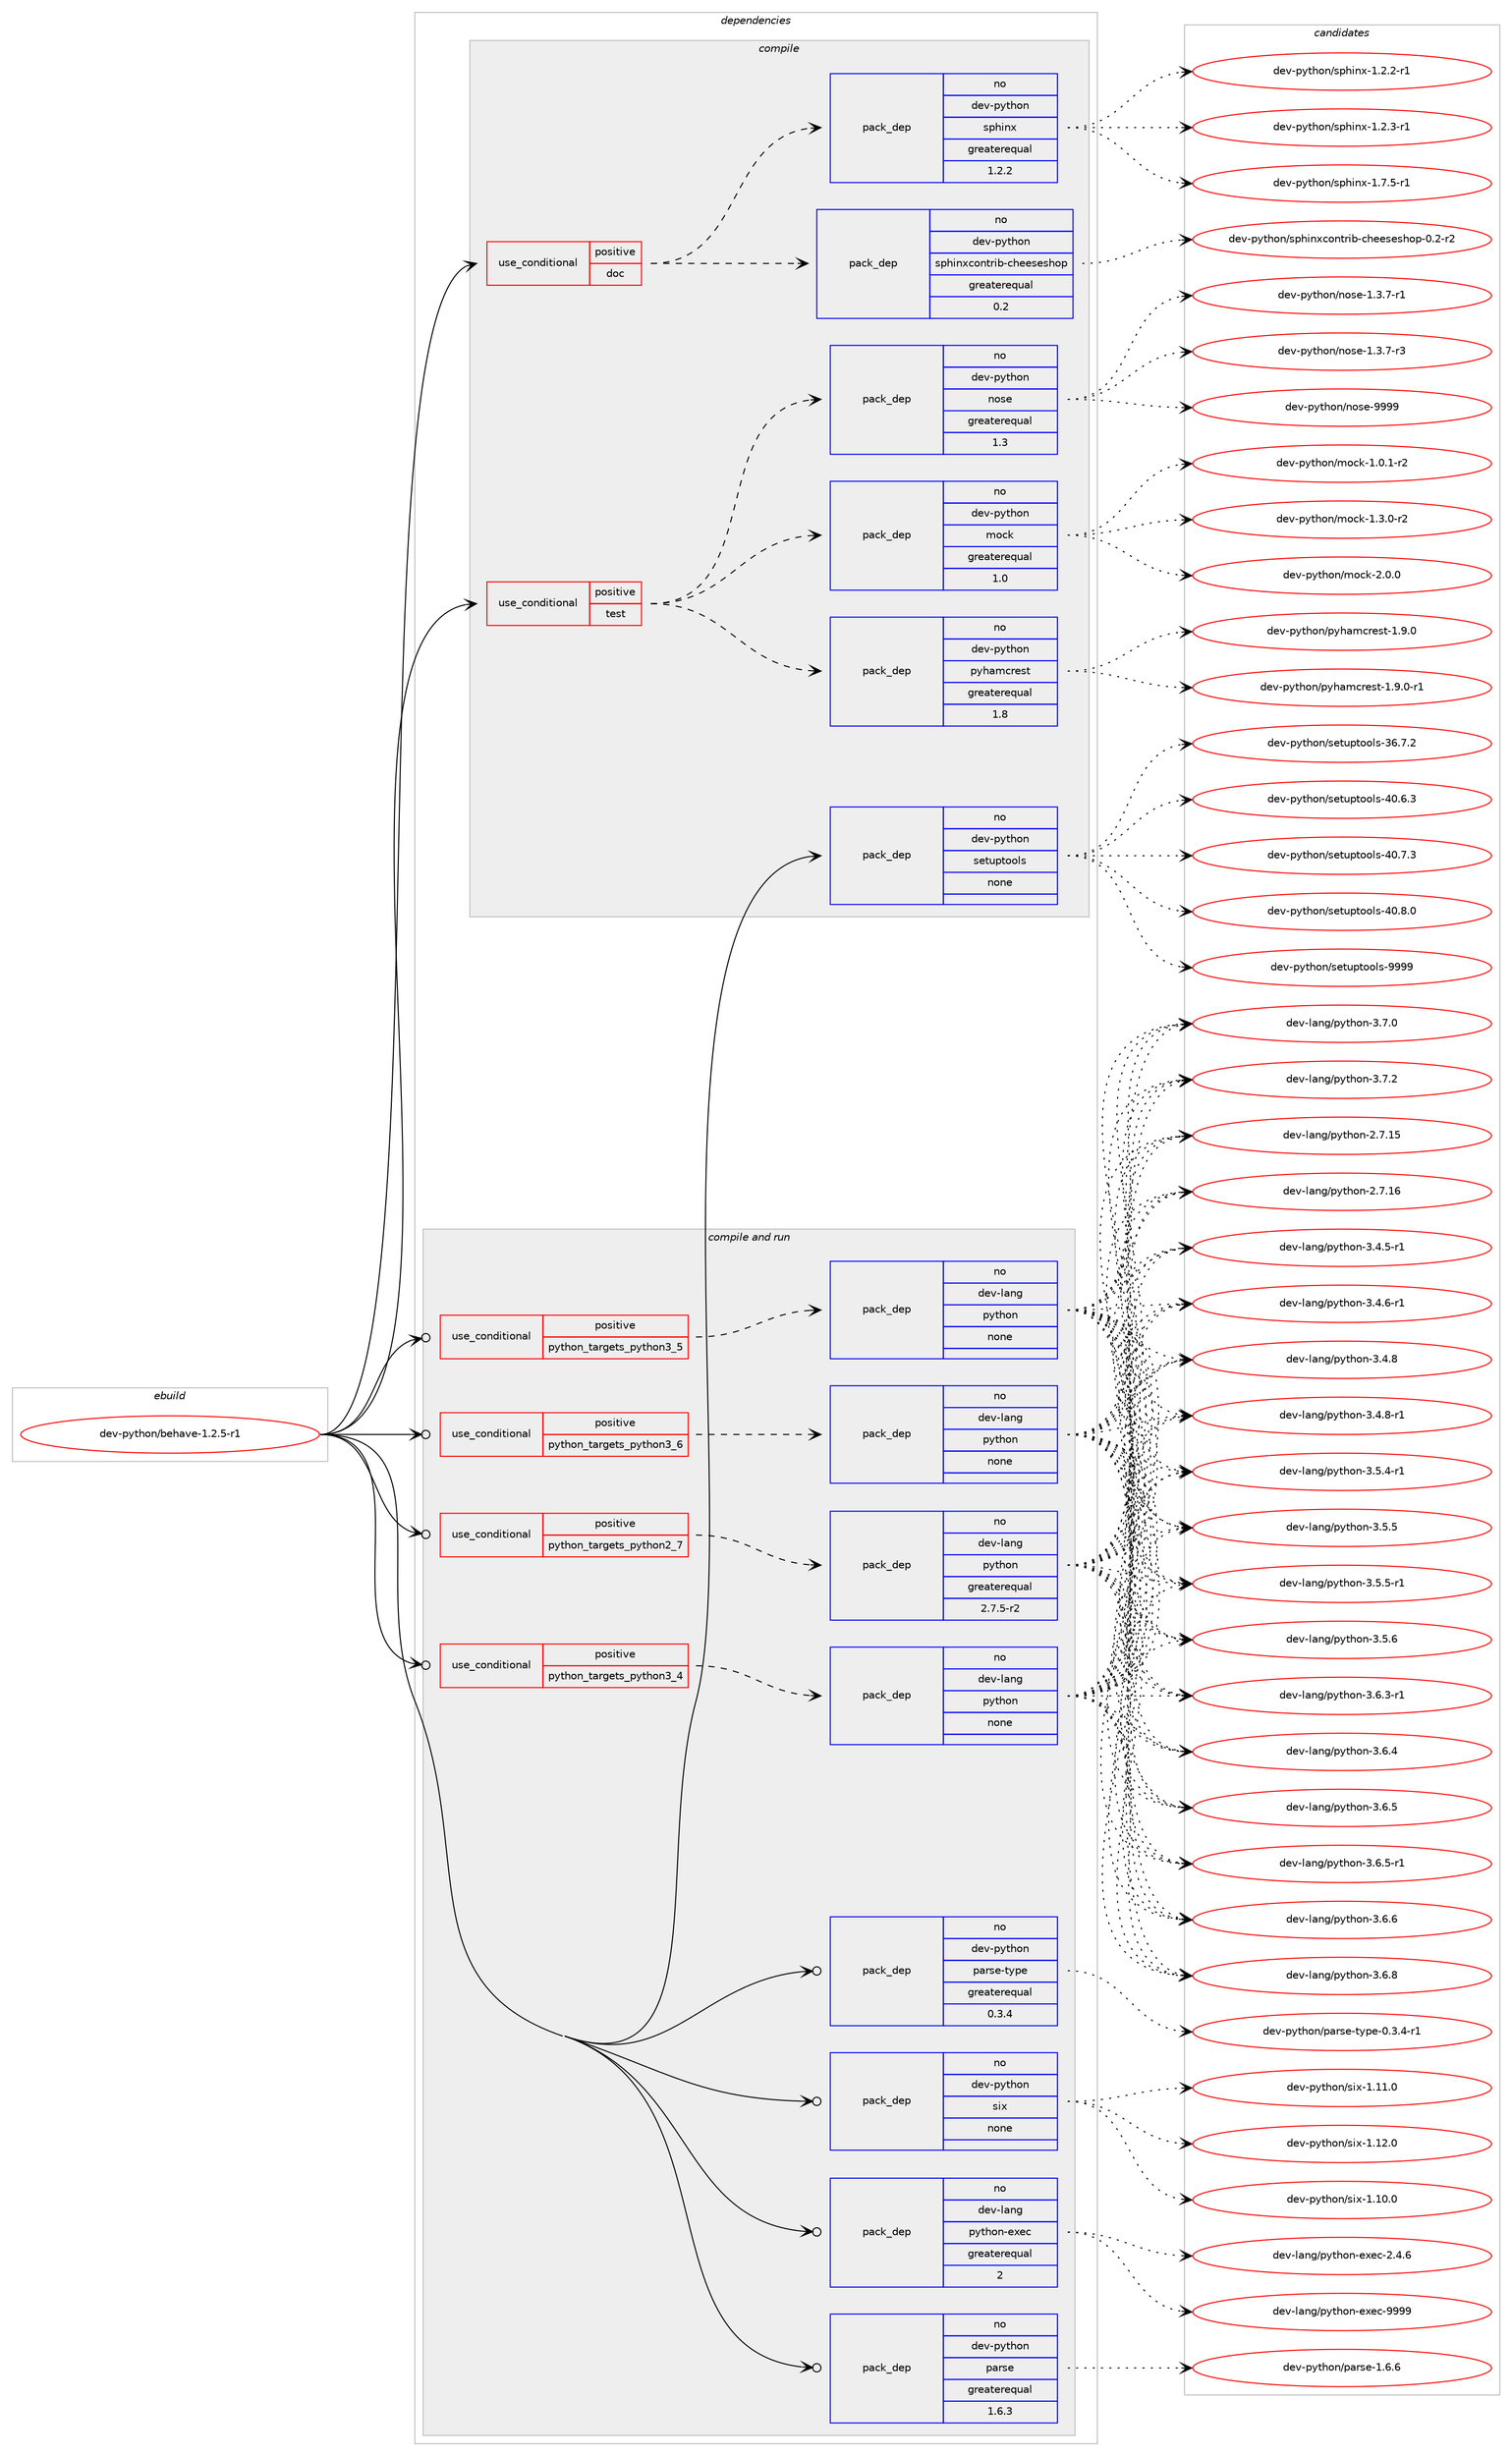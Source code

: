 digraph prolog {

# *************
# Graph options
# *************

newrank=true;
concentrate=true;
compound=true;
graph [rankdir=LR,fontname=Helvetica,fontsize=10,ranksep=1.5];#, ranksep=2.5, nodesep=0.2];
edge  [arrowhead=vee];
node  [fontname=Helvetica,fontsize=10];

# **********
# The ebuild
# **********

subgraph cluster_leftcol {
color=gray;
rank=same;
label=<<i>ebuild</i>>;
id [label="dev-python/behave-1.2.5-r1", color=red, width=4, href="../dev-python/behave-1.2.5-r1.svg"];
}

# ****************
# The dependencies
# ****************

subgraph cluster_midcol {
color=gray;
label=<<i>dependencies</i>>;
subgraph cluster_compile {
fillcolor="#eeeeee";
style=filled;
label=<<i>compile</i>>;
subgraph cond371613 {
dependency1400937 [label=<<TABLE BORDER="0" CELLBORDER="1" CELLSPACING="0" CELLPADDING="4"><TR><TD ROWSPAN="3" CELLPADDING="10">use_conditional</TD></TR><TR><TD>positive</TD></TR><TR><TD>doc</TD></TR></TABLE>>, shape=none, color=red];
subgraph pack1006096 {
dependency1400938 [label=<<TABLE BORDER="0" CELLBORDER="1" CELLSPACING="0" CELLPADDING="4" WIDTH="220"><TR><TD ROWSPAN="6" CELLPADDING="30">pack_dep</TD></TR><TR><TD WIDTH="110">no</TD></TR><TR><TD>dev-python</TD></TR><TR><TD>sphinx</TD></TR><TR><TD>greaterequal</TD></TR><TR><TD>1.2.2</TD></TR></TABLE>>, shape=none, color=blue];
}
dependency1400937:e -> dependency1400938:w [weight=20,style="dashed",arrowhead="vee"];
subgraph pack1006097 {
dependency1400939 [label=<<TABLE BORDER="0" CELLBORDER="1" CELLSPACING="0" CELLPADDING="4" WIDTH="220"><TR><TD ROWSPAN="6" CELLPADDING="30">pack_dep</TD></TR><TR><TD WIDTH="110">no</TD></TR><TR><TD>dev-python</TD></TR><TR><TD>sphinxcontrib-cheeseshop</TD></TR><TR><TD>greaterequal</TD></TR><TR><TD>0.2</TD></TR></TABLE>>, shape=none, color=blue];
}
dependency1400937:e -> dependency1400939:w [weight=20,style="dashed",arrowhead="vee"];
}
id:e -> dependency1400937:w [weight=20,style="solid",arrowhead="vee"];
subgraph cond371614 {
dependency1400940 [label=<<TABLE BORDER="0" CELLBORDER="1" CELLSPACING="0" CELLPADDING="4"><TR><TD ROWSPAN="3" CELLPADDING="10">use_conditional</TD></TR><TR><TD>positive</TD></TR><TR><TD>test</TD></TR></TABLE>>, shape=none, color=red];
subgraph pack1006098 {
dependency1400941 [label=<<TABLE BORDER="0" CELLBORDER="1" CELLSPACING="0" CELLPADDING="4" WIDTH="220"><TR><TD ROWSPAN="6" CELLPADDING="30">pack_dep</TD></TR><TR><TD WIDTH="110">no</TD></TR><TR><TD>dev-python</TD></TR><TR><TD>mock</TD></TR><TR><TD>greaterequal</TD></TR><TR><TD>1.0</TD></TR></TABLE>>, shape=none, color=blue];
}
dependency1400940:e -> dependency1400941:w [weight=20,style="dashed",arrowhead="vee"];
subgraph pack1006099 {
dependency1400942 [label=<<TABLE BORDER="0" CELLBORDER="1" CELLSPACING="0" CELLPADDING="4" WIDTH="220"><TR><TD ROWSPAN="6" CELLPADDING="30">pack_dep</TD></TR><TR><TD WIDTH="110">no</TD></TR><TR><TD>dev-python</TD></TR><TR><TD>nose</TD></TR><TR><TD>greaterequal</TD></TR><TR><TD>1.3</TD></TR></TABLE>>, shape=none, color=blue];
}
dependency1400940:e -> dependency1400942:w [weight=20,style="dashed",arrowhead="vee"];
subgraph pack1006100 {
dependency1400943 [label=<<TABLE BORDER="0" CELLBORDER="1" CELLSPACING="0" CELLPADDING="4" WIDTH="220"><TR><TD ROWSPAN="6" CELLPADDING="30">pack_dep</TD></TR><TR><TD WIDTH="110">no</TD></TR><TR><TD>dev-python</TD></TR><TR><TD>pyhamcrest</TD></TR><TR><TD>greaterequal</TD></TR><TR><TD>1.8</TD></TR></TABLE>>, shape=none, color=blue];
}
dependency1400940:e -> dependency1400943:w [weight=20,style="dashed",arrowhead="vee"];
}
id:e -> dependency1400940:w [weight=20,style="solid",arrowhead="vee"];
subgraph pack1006101 {
dependency1400944 [label=<<TABLE BORDER="0" CELLBORDER="1" CELLSPACING="0" CELLPADDING="4" WIDTH="220"><TR><TD ROWSPAN="6" CELLPADDING="30">pack_dep</TD></TR><TR><TD WIDTH="110">no</TD></TR><TR><TD>dev-python</TD></TR><TR><TD>setuptools</TD></TR><TR><TD>none</TD></TR><TR><TD></TD></TR></TABLE>>, shape=none, color=blue];
}
id:e -> dependency1400944:w [weight=20,style="solid",arrowhead="vee"];
}
subgraph cluster_compileandrun {
fillcolor="#eeeeee";
style=filled;
label=<<i>compile and run</i>>;
subgraph cond371615 {
dependency1400945 [label=<<TABLE BORDER="0" CELLBORDER="1" CELLSPACING="0" CELLPADDING="4"><TR><TD ROWSPAN="3" CELLPADDING="10">use_conditional</TD></TR><TR><TD>positive</TD></TR><TR><TD>python_targets_python2_7</TD></TR></TABLE>>, shape=none, color=red];
subgraph pack1006102 {
dependency1400946 [label=<<TABLE BORDER="0" CELLBORDER="1" CELLSPACING="0" CELLPADDING="4" WIDTH="220"><TR><TD ROWSPAN="6" CELLPADDING="30">pack_dep</TD></TR><TR><TD WIDTH="110">no</TD></TR><TR><TD>dev-lang</TD></TR><TR><TD>python</TD></TR><TR><TD>greaterequal</TD></TR><TR><TD>2.7.5-r2</TD></TR></TABLE>>, shape=none, color=blue];
}
dependency1400945:e -> dependency1400946:w [weight=20,style="dashed",arrowhead="vee"];
}
id:e -> dependency1400945:w [weight=20,style="solid",arrowhead="odotvee"];
subgraph cond371616 {
dependency1400947 [label=<<TABLE BORDER="0" CELLBORDER="1" CELLSPACING="0" CELLPADDING="4"><TR><TD ROWSPAN="3" CELLPADDING="10">use_conditional</TD></TR><TR><TD>positive</TD></TR><TR><TD>python_targets_python3_4</TD></TR></TABLE>>, shape=none, color=red];
subgraph pack1006103 {
dependency1400948 [label=<<TABLE BORDER="0" CELLBORDER="1" CELLSPACING="0" CELLPADDING="4" WIDTH="220"><TR><TD ROWSPAN="6" CELLPADDING="30">pack_dep</TD></TR><TR><TD WIDTH="110">no</TD></TR><TR><TD>dev-lang</TD></TR><TR><TD>python</TD></TR><TR><TD>none</TD></TR><TR><TD></TD></TR></TABLE>>, shape=none, color=blue];
}
dependency1400947:e -> dependency1400948:w [weight=20,style="dashed",arrowhead="vee"];
}
id:e -> dependency1400947:w [weight=20,style="solid",arrowhead="odotvee"];
subgraph cond371617 {
dependency1400949 [label=<<TABLE BORDER="0" CELLBORDER="1" CELLSPACING="0" CELLPADDING="4"><TR><TD ROWSPAN="3" CELLPADDING="10">use_conditional</TD></TR><TR><TD>positive</TD></TR><TR><TD>python_targets_python3_5</TD></TR></TABLE>>, shape=none, color=red];
subgraph pack1006104 {
dependency1400950 [label=<<TABLE BORDER="0" CELLBORDER="1" CELLSPACING="0" CELLPADDING="4" WIDTH="220"><TR><TD ROWSPAN="6" CELLPADDING="30">pack_dep</TD></TR><TR><TD WIDTH="110">no</TD></TR><TR><TD>dev-lang</TD></TR><TR><TD>python</TD></TR><TR><TD>none</TD></TR><TR><TD></TD></TR></TABLE>>, shape=none, color=blue];
}
dependency1400949:e -> dependency1400950:w [weight=20,style="dashed",arrowhead="vee"];
}
id:e -> dependency1400949:w [weight=20,style="solid",arrowhead="odotvee"];
subgraph cond371618 {
dependency1400951 [label=<<TABLE BORDER="0" CELLBORDER="1" CELLSPACING="0" CELLPADDING="4"><TR><TD ROWSPAN="3" CELLPADDING="10">use_conditional</TD></TR><TR><TD>positive</TD></TR><TR><TD>python_targets_python3_6</TD></TR></TABLE>>, shape=none, color=red];
subgraph pack1006105 {
dependency1400952 [label=<<TABLE BORDER="0" CELLBORDER="1" CELLSPACING="0" CELLPADDING="4" WIDTH="220"><TR><TD ROWSPAN="6" CELLPADDING="30">pack_dep</TD></TR><TR><TD WIDTH="110">no</TD></TR><TR><TD>dev-lang</TD></TR><TR><TD>python</TD></TR><TR><TD>none</TD></TR><TR><TD></TD></TR></TABLE>>, shape=none, color=blue];
}
dependency1400951:e -> dependency1400952:w [weight=20,style="dashed",arrowhead="vee"];
}
id:e -> dependency1400951:w [weight=20,style="solid",arrowhead="odotvee"];
subgraph pack1006106 {
dependency1400953 [label=<<TABLE BORDER="0" CELLBORDER="1" CELLSPACING="0" CELLPADDING="4" WIDTH="220"><TR><TD ROWSPAN="6" CELLPADDING="30">pack_dep</TD></TR><TR><TD WIDTH="110">no</TD></TR><TR><TD>dev-lang</TD></TR><TR><TD>python-exec</TD></TR><TR><TD>greaterequal</TD></TR><TR><TD>2</TD></TR></TABLE>>, shape=none, color=blue];
}
id:e -> dependency1400953:w [weight=20,style="solid",arrowhead="odotvee"];
subgraph pack1006107 {
dependency1400954 [label=<<TABLE BORDER="0" CELLBORDER="1" CELLSPACING="0" CELLPADDING="4" WIDTH="220"><TR><TD ROWSPAN="6" CELLPADDING="30">pack_dep</TD></TR><TR><TD WIDTH="110">no</TD></TR><TR><TD>dev-python</TD></TR><TR><TD>parse</TD></TR><TR><TD>greaterequal</TD></TR><TR><TD>1.6.3</TD></TR></TABLE>>, shape=none, color=blue];
}
id:e -> dependency1400954:w [weight=20,style="solid",arrowhead="odotvee"];
subgraph pack1006108 {
dependency1400955 [label=<<TABLE BORDER="0" CELLBORDER="1" CELLSPACING="0" CELLPADDING="4" WIDTH="220"><TR><TD ROWSPAN="6" CELLPADDING="30">pack_dep</TD></TR><TR><TD WIDTH="110">no</TD></TR><TR><TD>dev-python</TD></TR><TR><TD>parse-type</TD></TR><TR><TD>greaterequal</TD></TR><TR><TD>0.3.4</TD></TR></TABLE>>, shape=none, color=blue];
}
id:e -> dependency1400955:w [weight=20,style="solid",arrowhead="odotvee"];
subgraph pack1006109 {
dependency1400956 [label=<<TABLE BORDER="0" CELLBORDER="1" CELLSPACING="0" CELLPADDING="4" WIDTH="220"><TR><TD ROWSPAN="6" CELLPADDING="30">pack_dep</TD></TR><TR><TD WIDTH="110">no</TD></TR><TR><TD>dev-python</TD></TR><TR><TD>six</TD></TR><TR><TD>none</TD></TR><TR><TD></TD></TR></TABLE>>, shape=none, color=blue];
}
id:e -> dependency1400956:w [weight=20,style="solid",arrowhead="odotvee"];
}
subgraph cluster_run {
fillcolor="#eeeeee";
style=filled;
label=<<i>run</i>>;
}
}

# **************
# The candidates
# **************

subgraph cluster_choices {
rank=same;
color=gray;
label=<<i>candidates</i>>;

subgraph choice1006096 {
color=black;
nodesep=1;
choice10010111845112121116104111110471151121041051101204549465046504511449 [label="dev-python/sphinx-1.2.2-r1", color=red, width=4,href="../dev-python/sphinx-1.2.2-r1.svg"];
choice10010111845112121116104111110471151121041051101204549465046514511449 [label="dev-python/sphinx-1.2.3-r1", color=red, width=4,href="../dev-python/sphinx-1.2.3-r1.svg"];
choice10010111845112121116104111110471151121041051101204549465546534511449 [label="dev-python/sphinx-1.7.5-r1", color=red, width=4,href="../dev-python/sphinx-1.7.5-r1.svg"];
dependency1400938:e -> choice10010111845112121116104111110471151121041051101204549465046504511449:w [style=dotted,weight="100"];
dependency1400938:e -> choice10010111845112121116104111110471151121041051101204549465046514511449:w [style=dotted,weight="100"];
dependency1400938:e -> choice10010111845112121116104111110471151121041051101204549465546534511449:w [style=dotted,weight="100"];
}
subgraph choice1006097 {
color=black;
nodesep=1;
choice100101118451121211161041111104711511210410511012099111110116114105984599104101101115101115104111112454846504511450 [label="dev-python/sphinxcontrib-cheeseshop-0.2-r2", color=red, width=4,href="../dev-python/sphinxcontrib-cheeseshop-0.2-r2.svg"];
dependency1400939:e -> choice100101118451121211161041111104711511210410511012099111110116114105984599104101101115101115104111112454846504511450:w [style=dotted,weight="100"];
}
subgraph choice1006098 {
color=black;
nodesep=1;
choice1001011184511212111610411111047109111991074549464846494511450 [label="dev-python/mock-1.0.1-r2", color=red, width=4,href="../dev-python/mock-1.0.1-r2.svg"];
choice1001011184511212111610411111047109111991074549465146484511450 [label="dev-python/mock-1.3.0-r2", color=red, width=4,href="../dev-python/mock-1.3.0-r2.svg"];
choice100101118451121211161041111104710911199107455046484648 [label="dev-python/mock-2.0.0", color=red, width=4,href="../dev-python/mock-2.0.0.svg"];
dependency1400941:e -> choice1001011184511212111610411111047109111991074549464846494511450:w [style=dotted,weight="100"];
dependency1400941:e -> choice1001011184511212111610411111047109111991074549465146484511450:w [style=dotted,weight="100"];
dependency1400941:e -> choice100101118451121211161041111104710911199107455046484648:w [style=dotted,weight="100"];
}
subgraph choice1006099 {
color=black;
nodesep=1;
choice10010111845112121116104111110471101111151014549465146554511449 [label="dev-python/nose-1.3.7-r1", color=red, width=4,href="../dev-python/nose-1.3.7-r1.svg"];
choice10010111845112121116104111110471101111151014549465146554511451 [label="dev-python/nose-1.3.7-r3", color=red, width=4,href="../dev-python/nose-1.3.7-r3.svg"];
choice10010111845112121116104111110471101111151014557575757 [label="dev-python/nose-9999", color=red, width=4,href="../dev-python/nose-9999.svg"];
dependency1400942:e -> choice10010111845112121116104111110471101111151014549465146554511449:w [style=dotted,weight="100"];
dependency1400942:e -> choice10010111845112121116104111110471101111151014549465146554511451:w [style=dotted,weight="100"];
dependency1400942:e -> choice10010111845112121116104111110471101111151014557575757:w [style=dotted,weight="100"];
}
subgraph choice1006100 {
color=black;
nodesep=1;
choice10010111845112121116104111110471121211049710999114101115116454946574648 [label="dev-python/pyhamcrest-1.9.0", color=red, width=4,href="../dev-python/pyhamcrest-1.9.0.svg"];
choice100101118451121211161041111104711212110497109991141011151164549465746484511449 [label="dev-python/pyhamcrest-1.9.0-r1", color=red, width=4,href="../dev-python/pyhamcrest-1.9.0-r1.svg"];
dependency1400943:e -> choice10010111845112121116104111110471121211049710999114101115116454946574648:w [style=dotted,weight="100"];
dependency1400943:e -> choice100101118451121211161041111104711212110497109991141011151164549465746484511449:w [style=dotted,weight="100"];
}
subgraph choice1006101 {
color=black;
nodesep=1;
choice100101118451121211161041111104711510111611711211611111110811545515446554650 [label="dev-python/setuptools-36.7.2", color=red, width=4,href="../dev-python/setuptools-36.7.2.svg"];
choice100101118451121211161041111104711510111611711211611111110811545524846544651 [label="dev-python/setuptools-40.6.3", color=red, width=4,href="../dev-python/setuptools-40.6.3.svg"];
choice100101118451121211161041111104711510111611711211611111110811545524846554651 [label="dev-python/setuptools-40.7.3", color=red, width=4,href="../dev-python/setuptools-40.7.3.svg"];
choice100101118451121211161041111104711510111611711211611111110811545524846564648 [label="dev-python/setuptools-40.8.0", color=red, width=4,href="../dev-python/setuptools-40.8.0.svg"];
choice10010111845112121116104111110471151011161171121161111111081154557575757 [label="dev-python/setuptools-9999", color=red, width=4,href="../dev-python/setuptools-9999.svg"];
dependency1400944:e -> choice100101118451121211161041111104711510111611711211611111110811545515446554650:w [style=dotted,weight="100"];
dependency1400944:e -> choice100101118451121211161041111104711510111611711211611111110811545524846544651:w [style=dotted,weight="100"];
dependency1400944:e -> choice100101118451121211161041111104711510111611711211611111110811545524846554651:w [style=dotted,weight="100"];
dependency1400944:e -> choice100101118451121211161041111104711510111611711211611111110811545524846564648:w [style=dotted,weight="100"];
dependency1400944:e -> choice10010111845112121116104111110471151011161171121161111111081154557575757:w [style=dotted,weight="100"];
}
subgraph choice1006102 {
color=black;
nodesep=1;
choice10010111845108971101034711212111610411111045504655464953 [label="dev-lang/python-2.7.15", color=red, width=4,href="../dev-lang/python-2.7.15.svg"];
choice10010111845108971101034711212111610411111045504655464954 [label="dev-lang/python-2.7.16", color=red, width=4,href="../dev-lang/python-2.7.16.svg"];
choice1001011184510897110103471121211161041111104551465246534511449 [label="dev-lang/python-3.4.5-r1", color=red, width=4,href="../dev-lang/python-3.4.5-r1.svg"];
choice1001011184510897110103471121211161041111104551465246544511449 [label="dev-lang/python-3.4.6-r1", color=red, width=4,href="../dev-lang/python-3.4.6-r1.svg"];
choice100101118451089711010347112121116104111110455146524656 [label="dev-lang/python-3.4.8", color=red, width=4,href="../dev-lang/python-3.4.8.svg"];
choice1001011184510897110103471121211161041111104551465246564511449 [label="dev-lang/python-3.4.8-r1", color=red, width=4,href="../dev-lang/python-3.4.8-r1.svg"];
choice1001011184510897110103471121211161041111104551465346524511449 [label="dev-lang/python-3.5.4-r1", color=red, width=4,href="../dev-lang/python-3.5.4-r1.svg"];
choice100101118451089711010347112121116104111110455146534653 [label="dev-lang/python-3.5.5", color=red, width=4,href="../dev-lang/python-3.5.5.svg"];
choice1001011184510897110103471121211161041111104551465346534511449 [label="dev-lang/python-3.5.5-r1", color=red, width=4,href="../dev-lang/python-3.5.5-r1.svg"];
choice100101118451089711010347112121116104111110455146534654 [label="dev-lang/python-3.5.6", color=red, width=4,href="../dev-lang/python-3.5.6.svg"];
choice1001011184510897110103471121211161041111104551465446514511449 [label="dev-lang/python-3.6.3-r1", color=red, width=4,href="../dev-lang/python-3.6.3-r1.svg"];
choice100101118451089711010347112121116104111110455146544652 [label="dev-lang/python-3.6.4", color=red, width=4,href="../dev-lang/python-3.6.4.svg"];
choice100101118451089711010347112121116104111110455146544653 [label="dev-lang/python-3.6.5", color=red, width=4,href="../dev-lang/python-3.6.5.svg"];
choice1001011184510897110103471121211161041111104551465446534511449 [label="dev-lang/python-3.6.5-r1", color=red, width=4,href="../dev-lang/python-3.6.5-r1.svg"];
choice100101118451089711010347112121116104111110455146544654 [label="dev-lang/python-3.6.6", color=red, width=4,href="../dev-lang/python-3.6.6.svg"];
choice100101118451089711010347112121116104111110455146544656 [label="dev-lang/python-3.6.8", color=red, width=4,href="../dev-lang/python-3.6.8.svg"];
choice100101118451089711010347112121116104111110455146554648 [label="dev-lang/python-3.7.0", color=red, width=4,href="../dev-lang/python-3.7.0.svg"];
choice100101118451089711010347112121116104111110455146554650 [label="dev-lang/python-3.7.2", color=red, width=4,href="../dev-lang/python-3.7.2.svg"];
dependency1400946:e -> choice10010111845108971101034711212111610411111045504655464953:w [style=dotted,weight="100"];
dependency1400946:e -> choice10010111845108971101034711212111610411111045504655464954:w [style=dotted,weight="100"];
dependency1400946:e -> choice1001011184510897110103471121211161041111104551465246534511449:w [style=dotted,weight="100"];
dependency1400946:e -> choice1001011184510897110103471121211161041111104551465246544511449:w [style=dotted,weight="100"];
dependency1400946:e -> choice100101118451089711010347112121116104111110455146524656:w [style=dotted,weight="100"];
dependency1400946:e -> choice1001011184510897110103471121211161041111104551465246564511449:w [style=dotted,weight="100"];
dependency1400946:e -> choice1001011184510897110103471121211161041111104551465346524511449:w [style=dotted,weight="100"];
dependency1400946:e -> choice100101118451089711010347112121116104111110455146534653:w [style=dotted,weight="100"];
dependency1400946:e -> choice1001011184510897110103471121211161041111104551465346534511449:w [style=dotted,weight="100"];
dependency1400946:e -> choice100101118451089711010347112121116104111110455146534654:w [style=dotted,weight="100"];
dependency1400946:e -> choice1001011184510897110103471121211161041111104551465446514511449:w [style=dotted,weight="100"];
dependency1400946:e -> choice100101118451089711010347112121116104111110455146544652:w [style=dotted,weight="100"];
dependency1400946:e -> choice100101118451089711010347112121116104111110455146544653:w [style=dotted,weight="100"];
dependency1400946:e -> choice1001011184510897110103471121211161041111104551465446534511449:w [style=dotted,weight="100"];
dependency1400946:e -> choice100101118451089711010347112121116104111110455146544654:w [style=dotted,weight="100"];
dependency1400946:e -> choice100101118451089711010347112121116104111110455146544656:w [style=dotted,weight="100"];
dependency1400946:e -> choice100101118451089711010347112121116104111110455146554648:w [style=dotted,weight="100"];
dependency1400946:e -> choice100101118451089711010347112121116104111110455146554650:w [style=dotted,weight="100"];
}
subgraph choice1006103 {
color=black;
nodesep=1;
choice10010111845108971101034711212111610411111045504655464953 [label="dev-lang/python-2.7.15", color=red, width=4,href="../dev-lang/python-2.7.15.svg"];
choice10010111845108971101034711212111610411111045504655464954 [label="dev-lang/python-2.7.16", color=red, width=4,href="../dev-lang/python-2.7.16.svg"];
choice1001011184510897110103471121211161041111104551465246534511449 [label="dev-lang/python-3.4.5-r1", color=red, width=4,href="../dev-lang/python-3.4.5-r1.svg"];
choice1001011184510897110103471121211161041111104551465246544511449 [label="dev-lang/python-3.4.6-r1", color=red, width=4,href="../dev-lang/python-3.4.6-r1.svg"];
choice100101118451089711010347112121116104111110455146524656 [label="dev-lang/python-3.4.8", color=red, width=4,href="../dev-lang/python-3.4.8.svg"];
choice1001011184510897110103471121211161041111104551465246564511449 [label="dev-lang/python-3.4.8-r1", color=red, width=4,href="../dev-lang/python-3.4.8-r1.svg"];
choice1001011184510897110103471121211161041111104551465346524511449 [label="dev-lang/python-3.5.4-r1", color=red, width=4,href="../dev-lang/python-3.5.4-r1.svg"];
choice100101118451089711010347112121116104111110455146534653 [label="dev-lang/python-3.5.5", color=red, width=4,href="../dev-lang/python-3.5.5.svg"];
choice1001011184510897110103471121211161041111104551465346534511449 [label="dev-lang/python-3.5.5-r1", color=red, width=4,href="../dev-lang/python-3.5.5-r1.svg"];
choice100101118451089711010347112121116104111110455146534654 [label="dev-lang/python-3.5.6", color=red, width=4,href="../dev-lang/python-3.5.6.svg"];
choice1001011184510897110103471121211161041111104551465446514511449 [label="dev-lang/python-3.6.3-r1", color=red, width=4,href="../dev-lang/python-3.6.3-r1.svg"];
choice100101118451089711010347112121116104111110455146544652 [label="dev-lang/python-3.6.4", color=red, width=4,href="../dev-lang/python-3.6.4.svg"];
choice100101118451089711010347112121116104111110455146544653 [label="dev-lang/python-3.6.5", color=red, width=4,href="../dev-lang/python-3.6.5.svg"];
choice1001011184510897110103471121211161041111104551465446534511449 [label="dev-lang/python-3.6.5-r1", color=red, width=4,href="../dev-lang/python-3.6.5-r1.svg"];
choice100101118451089711010347112121116104111110455146544654 [label="dev-lang/python-3.6.6", color=red, width=4,href="../dev-lang/python-3.6.6.svg"];
choice100101118451089711010347112121116104111110455146544656 [label="dev-lang/python-3.6.8", color=red, width=4,href="../dev-lang/python-3.6.8.svg"];
choice100101118451089711010347112121116104111110455146554648 [label="dev-lang/python-3.7.0", color=red, width=4,href="../dev-lang/python-3.7.0.svg"];
choice100101118451089711010347112121116104111110455146554650 [label="dev-lang/python-3.7.2", color=red, width=4,href="../dev-lang/python-3.7.2.svg"];
dependency1400948:e -> choice10010111845108971101034711212111610411111045504655464953:w [style=dotted,weight="100"];
dependency1400948:e -> choice10010111845108971101034711212111610411111045504655464954:w [style=dotted,weight="100"];
dependency1400948:e -> choice1001011184510897110103471121211161041111104551465246534511449:w [style=dotted,weight="100"];
dependency1400948:e -> choice1001011184510897110103471121211161041111104551465246544511449:w [style=dotted,weight="100"];
dependency1400948:e -> choice100101118451089711010347112121116104111110455146524656:w [style=dotted,weight="100"];
dependency1400948:e -> choice1001011184510897110103471121211161041111104551465246564511449:w [style=dotted,weight="100"];
dependency1400948:e -> choice1001011184510897110103471121211161041111104551465346524511449:w [style=dotted,weight="100"];
dependency1400948:e -> choice100101118451089711010347112121116104111110455146534653:w [style=dotted,weight="100"];
dependency1400948:e -> choice1001011184510897110103471121211161041111104551465346534511449:w [style=dotted,weight="100"];
dependency1400948:e -> choice100101118451089711010347112121116104111110455146534654:w [style=dotted,weight="100"];
dependency1400948:e -> choice1001011184510897110103471121211161041111104551465446514511449:w [style=dotted,weight="100"];
dependency1400948:e -> choice100101118451089711010347112121116104111110455146544652:w [style=dotted,weight="100"];
dependency1400948:e -> choice100101118451089711010347112121116104111110455146544653:w [style=dotted,weight="100"];
dependency1400948:e -> choice1001011184510897110103471121211161041111104551465446534511449:w [style=dotted,weight="100"];
dependency1400948:e -> choice100101118451089711010347112121116104111110455146544654:w [style=dotted,weight="100"];
dependency1400948:e -> choice100101118451089711010347112121116104111110455146544656:w [style=dotted,weight="100"];
dependency1400948:e -> choice100101118451089711010347112121116104111110455146554648:w [style=dotted,weight="100"];
dependency1400948:e -> choice100101118451089711010347112121116104111110455146554650:w [style=dotted,weight="100"];
}
subgraph choice1006104 {
color=black;
nodesep=1;
choice10010111845108971101034711212111610411111045504655464953 [label="dev-lang/python-2.7.15", color=red, width=4,href="../dev-lang/python-2.7.15.svg"];
choice10010111845108971101034711212111610411111045504655464954 [label="dev-lang/python-2.7.16", color=red, width=4,href="../dev-lang/python-2.7.16.svg"];
choice1001011184510897110103471121211161041111104551465246534511449 [label="dev-lang/python-3.4.5-r1", color=red, width=4,href="../dev-lang/python-3.4.5-r1.svg"];
choice1001011184510897110103471121211161041111104551465246544511449 [label="dev-lang/python-3.4.6-r1", color=red, width=4,href="../dev-lang/python-3.4.6-r1.svg"];
choice100101118451089711010347112121116104111110455146524656 [label="dev-lang/python-3.4.8", color=red, width=4,href="../dev-lang/python-3.4.8.svg"];
choice1001011184510897110103471121211161041111104551465246564511449 [label="dev-lang/python-3.4.8-r1", color=red, width=4,href="../dev-lang/python-3.4.8-r1.svg"];
choice1001011184510897110103471121211161041111104551465346524511449 [label="dev-lang/python-3.5.4-r1", color=red, width=4,href="../dev-lang/python-3.5.4-r1.svg"];
choice100101118451089711010347112121116104111110455146534653 [label="dev-lang/python-3.5.5", color=red, width=4,href="../dev-lang/python-3.5.5.svg"];
choice1001011184510897110103471121211161041111104551465346534511449 [label="dev-lang/python-3.5.5-r1", color=red, width=4,href="../dev-lang/python-3.5.5-r1.svg"];
choice100101118451089711010347112121116104111110455146534654 [label="dev-lang/python-3.5.6", color=red, width=4,href="../dev-lang/python-3.5.6.svg"];
choice1001011184510897110103471121211161041111104551465446514511449 [label="dev-lang/python-3.6.3-r1", color=red, width=4,href="../dev-lang/python-3.6.3-r1.svg"];
choice100101118451089711010347112121116104111110455146544652 [label="dev-lang/python-3.6.4", color=red, width=4,href="../dev-lang/python-3.6.4.svg"];
choice100101118451089711010347112121116104111110455146544653 [label="dev-lang/python-3.6.5", color=red, width=4,href="../dev-lang/python-3.6.5.svg"];
choice1001011184510897110103471121211161041111104551465446534511449 [label="dev-lang/python-3.6.5-r1", color=red, width=4,href="../dev-lang/python-3.6.5-r1.svg"];
choice100101118451089711010347112121116104111110455146544654 [label="dev-lang/python-3.6.6", color=red, width=4,href="../dev-lang/python-3.6.6.svg"];
choice100101118451089711010347112121116104111110455146544656 [label="dev-lang/python-3.6.8", color=red, width=4,href="../dev-lang/python-3.6.8.svg"];
choice100101118451089711010347112121116104111110455146554648 [label="dev-lang/python-3.7.0", color=red, width=4,href="../dev-lang/python-3.7.0.svg"];
choice100101118451089711010347112121116104111110455146554650 [label="dev-lang/python-3.7.2", color=red, width=4,href="../dev-lang/python-3.7.2.svg"];
dependency1400950:e -> choice10010111845108971101034711212111610411111045504655464953:w [style=dotted,weight="100"];
dependency1400950:e -> choice10010111845108971101034711212111610411111045504655464954:w [style=dotted,weight="100"];
dependency1400950:e -> choice1001011184510897110103471121211161041111104551465246534511449:w [style=dotted,weight="100"];
dependency1400950:e -> choice1001011184510897110103471121211161041111104551465246544511449:w [style=dotted,weight="100"];
dependency1400950:e -> choice100101118451089711010347112121116104111110455146524656:w [style=dotted,weight="100"];
dependency1400950:e -> choice1001011184510897110103471121211161041111104551465246564511449:w [style=dotted,weight="100"];
dependency1400950:e -> choice1001011184510897110103471121211161041111104551465346524511449:w [style=dotted,weight="100"];
dependency1400950:e -> choice100101118451089711010347112121116104111110455146534653:w [style=dotted,weight="100"];
dependency1400950:e -> choice1001011184510897110103471121211161041111104551465346534511449:w [style=dotted,weight="100"];
dependency1400950:e -> choice100101118451089711010347112121116104111110455146534654:w [style=dotted,weight="100"];
dependency1400950:e -> choice1001011184510897110103471121211161041111104551465446514511449:w [style=dotted,weight="100"];
dependency1400950:e -> choice100101118451089711010347112121116104111110455146544652:w [style=dotted,weight="100"];
dependency1400950:e -> choice100101118451089711010347112121116104111110455146544653:w [style=dotted,weight="100"];
dependency1400950:e -> choice1001011184510897110103471121211161041111104551465446534511449:w [style=dotted,weight="100"];
dependency1400950:e -> choice100101118451089711010347112121116104111110455146544654:w [style=dotted,weight="100"];
dependency1400950:e -> choice100101118451089711010347112121116104111110455146544656:w [style=dotted,weight="100"];
dependency1400950:e -> choice100101118451089711010347112121116104111110455146554648:w [style=dotted,weight="100"];
dependency1400950:e -> choice100101118451089711010347112121116104111110455146554650:w [style=dotted,weight="100"];
}
subgraph choice1006105 {
color=black;
nodesep=1;
choice10010111845108971101034711212111610411111045504655464953 [label="dev-lang/python-2.7.15", color=red, width=4,href="../dev-lang/python-2.7.15.svg"];
choice10010111845108971101034711212111610411111045504655464954 [label="dev-lang/python-2.7.16", color=red, width=4,href="../dev-lang/python-2.7.16.svg"];
choice1001011184510897110103471121211161041111104551465246534511449 [label="dev-lang/python-3.4.5-r1", color=red, width=4,href="../dev-lang/python-3.4.5-r1.svg"];
choice1001011184510897110103471121211161041111104551465246544511449 [label="dev-lang/python-3.4.6-r1", color=red, width=4,href="../dev-lang/python-3.4.6-r1.svg"];
choice100101118451089711010347112121116104111110455146524656 [label="dev-lang/python-3.4.8", color=red, width=4,href="../dev-lang/python-3.4.8.svg"];
choice1001011184510897110103471121211161041111104551465246564511449 [label="dev-lang/python-3.4.8-r1", color=red, width=4,href="../dev-lang/python-3.4.8-r1.svg"];
choice1001011184510897110103471121211161041111104551465346524511449 [label="dev-lang/python-3.5.4-r1", color=red, width=4,href="../dev-lang/python-3.5.4-r1.svg"];
choice100101118451089711010347112121116104111110455146534653 [label="dev-lang/python-3.5.5", color=red, width=4,href="../dev-lang/python-3.5.5.svg"];
choice1001011184510897110103471121211161041111104551465346534511449 [label="dev-lang/python-3.5.5-r1", color=red, width=4,href="../dev-lang/python-3.5.5-r1.svg"];
choice100101118451089711010347112121116104111110455146534654 [label="dev-lang/python-3.5.6", color=red, width=4,href="../dev-lang/python-3.5.6.svg"];
choice1001011184510897110103471121211161041111104551465446514511449 [label="dev-lang/python-3.6.3-r1", color=red, width=4,href="../dev-lang/python-3.6.3-r1.svg"];
choice100101118451089711010347112121116104111110455146544652 [label="dev-lang/python-3.6.4", color=red, width=4,href="../dev-lang/python-3.6.4.svg"];
choice100101118451089711010347112121116104111110455146544653 [label="dev-lang/python-3.6.5", color=red, width=4,href="../dev-lang/python-3.6.5.svg"];
choice1001011184510897110103471121211161041111104551465446534511449 [label="dev-lang/python-3.6.5-r1", color=red, width=4,href="../dev-lang/python-3.6.5-r1.svg"];
choice100101118451089711010347112121116104111110455146544654 [label="dev-lang/python-3.6.6", color=red, width=4,href="../dev-lang/python-3.6.6.svg"];
choice100101118451089711010347112121116104111110455146544656 [label="dev-lang/python-3.6.8", color=red, width=4,href="../dev-lang/python-3.6.8.svg"];
choice100101118451089711010347112121116104111110455146554648 [label="dev-lang/python-3.7.0", color=red, width=4,href="../dev-lang/python-3.7.0.svg"];
choice100101118451089711010347112121116104111110455146554650 [label="dev-lang/python-3.7.2", color=red, width=4,href="../dev-lang/python-3.7.2.svg"];
dependency1400952:e -> choice10010111845108971101034711212111610411111045504655464953:w [style=dotted,weight="100"];
dependency1400952:e -> choice10010111845108971101034711212111610411111045504655464954:w [style=dotted,weight="100"];
dependency1400952:e -> choice1001011184510897110103471121211161041111104551465246534511449:w [style=dotted,weight="100"];
dependency1400952:e -> choice1001011184510897110103471121211161041111104551465246544511449:w [style=dotted,weight="100"];
dependency1400952:e -> choice100101118451089711010347112121116104111110455146524656:w [style=dotted,weight="100"];
dependency1400952:e -> choice1001011184510897110103471121211161041111104551465246564511449:w [style=dotted,weight="100"];
dependency1400952:e -> choice1001011184510897110103471121211161041111104551465346524511449:w [style=dotted,weight="100"];
dependency1400952:e -> choice100101118451089711010347112121116104111110455146534653:w [style=dotted,weight="100"];
dependency1400952:e -> choice1001011184510897110103471121211161041111104551465346534511449:w [style=dotted,weight="100"];
dependency1400952:e -> choice100101118451089711010347112121116104111110455146534654:w [style=dotted,weight="100"];
dependency1400952:e -> choice1001011184510897110103471121211161041111104551465446514511449:w [style=dotted,weight="100"];
dependency1400952:e -> choice100101118451089711010347112121116104111110455146544652:w [style=dotted,weight="100"];
dependency1400952:e -> choice100101118451089711010347112121116104111110455146544653:w [style=dotted,weight="100"];
dependency1400952:e -> choice1001011184510897110103471121211161041111104551465446534511449:w [style=dotted,weight="100"];
dependency1400952:e -> choice100101118451089711010347112121116104111110455146544654:w [style=dotted,weight="100"];
dependency1400952:e -> choice100101118451089711010347112121116104111110455146544656:w [style=dotted,weight="100"];
dependency1400952:e -> choice100101118451089711010347112121116104111110455146554648:w [style=dotted,weight="100"];
dependency1400952:e -> choice100101118451089711010347112121116104111110455146554650:w [style=dotted,weight="100"];
}
subgraph choice1006106 {
color=black;
nodesep=1;
choice1001011184510897110103471121211161041111104510112010199455046524654 [label="dev-lang/python-exec-2.4.6", color=red, width=4,href="../dev-lang/python-exec-2.4.6.svg"];
choice10010111845108971101034711212111610411111045101120101994557575757 [label="dev-lang/python-exec-9999", color=red, width=4,href="../dev-lang/python-exec-9999.svg"];
dependency1400953:e -> choice1001011184510897110103471121211161041111104510112010199455046524654:w [style=dotted,weight="100"];
dependency1400953:e -> choice10010111845108971101034711212111610411111045101120101994557575757:w [style=dotted,weight="100"];
}
subgraph choice1006107 {
color=black;
nodesep=1;
choice100101118451121211161041111104711297114115101454946544654 [label="dev-python/parse-1.6.6", color=red, width=4,href="../dev-python/parse-1.6.6.svg"];
dependency1400954:e -> choice100101118451121211161041111104711297114115101454946544654:w [style=dotted,weight="100"];
}
subgraph choice1006108 {
color=black;
nodesep=1;
choice100101118451121211161041111104711297114115101451161211121014548465146524511449 [label="dev-python/parse-type-0.3.4-r1", color=red, width=4,href="../dev-python/parse-type-0.3.4-r1.svg"];
dependency1400955:e -> choice100101118451121211161041111104711297114115101451161211121014548465146524511449:w [style=dotted,weight="100"];
}
subgraph choice1006109 {
color=black;
nodesep=1;
choice100101118451121211161041111104711510512045494649484648 [label="dev-python/six-1.10.0", color=red, width=4,href="../dev-python/six-1.10.0.svg"];
choice100101118451121211161041111104711510512045494649494648 [label="dev-python/six-1.11.0", color=red, width=4,href="../dev-python/six-1.11.0.svg"];
choice100101118451121211161041111104711510512045494649504648 [label="dev-python/six-1.12.0", color=red, width=4,href="../dev-python/six-1.12.0.svg"];
dependency1400956:e -> choice100101118451121211161041111104711510512045494649484648:w [style=dotted,weight="100"];
dependency1400956:e -> choice100101118451121211161041111104711510512045494649494648:w [style=dotted,weight="100"];
dependency1400956:e -> choice100101118451121211161041111104711510512045494649504648:w [style=dotted,weight="100"];
}
}

}
